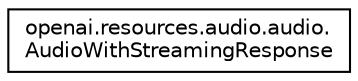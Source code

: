 digraph "Graphical Class Hierarchy"
{
 // LATEX_PDF_SIZE
  edge [fontname="Helvetica",fontsize="10",labelfontname="Helvetica",labelfontsize="10"];
  node [fontname="Helvetica",fontsize="10",shape=record];
  rankdir="LR";
  Node0 [label="openai.resources.audio.audio.\lAudioWithStreamingResponse",height=0.2,width=0.4,color="black", fillcolor="white", style="filled",URL="$classopenai_1_1resources_1_1audio_1_1audio_1_1AudioWithStreamingResponse.html",tooltip=" "];
}
